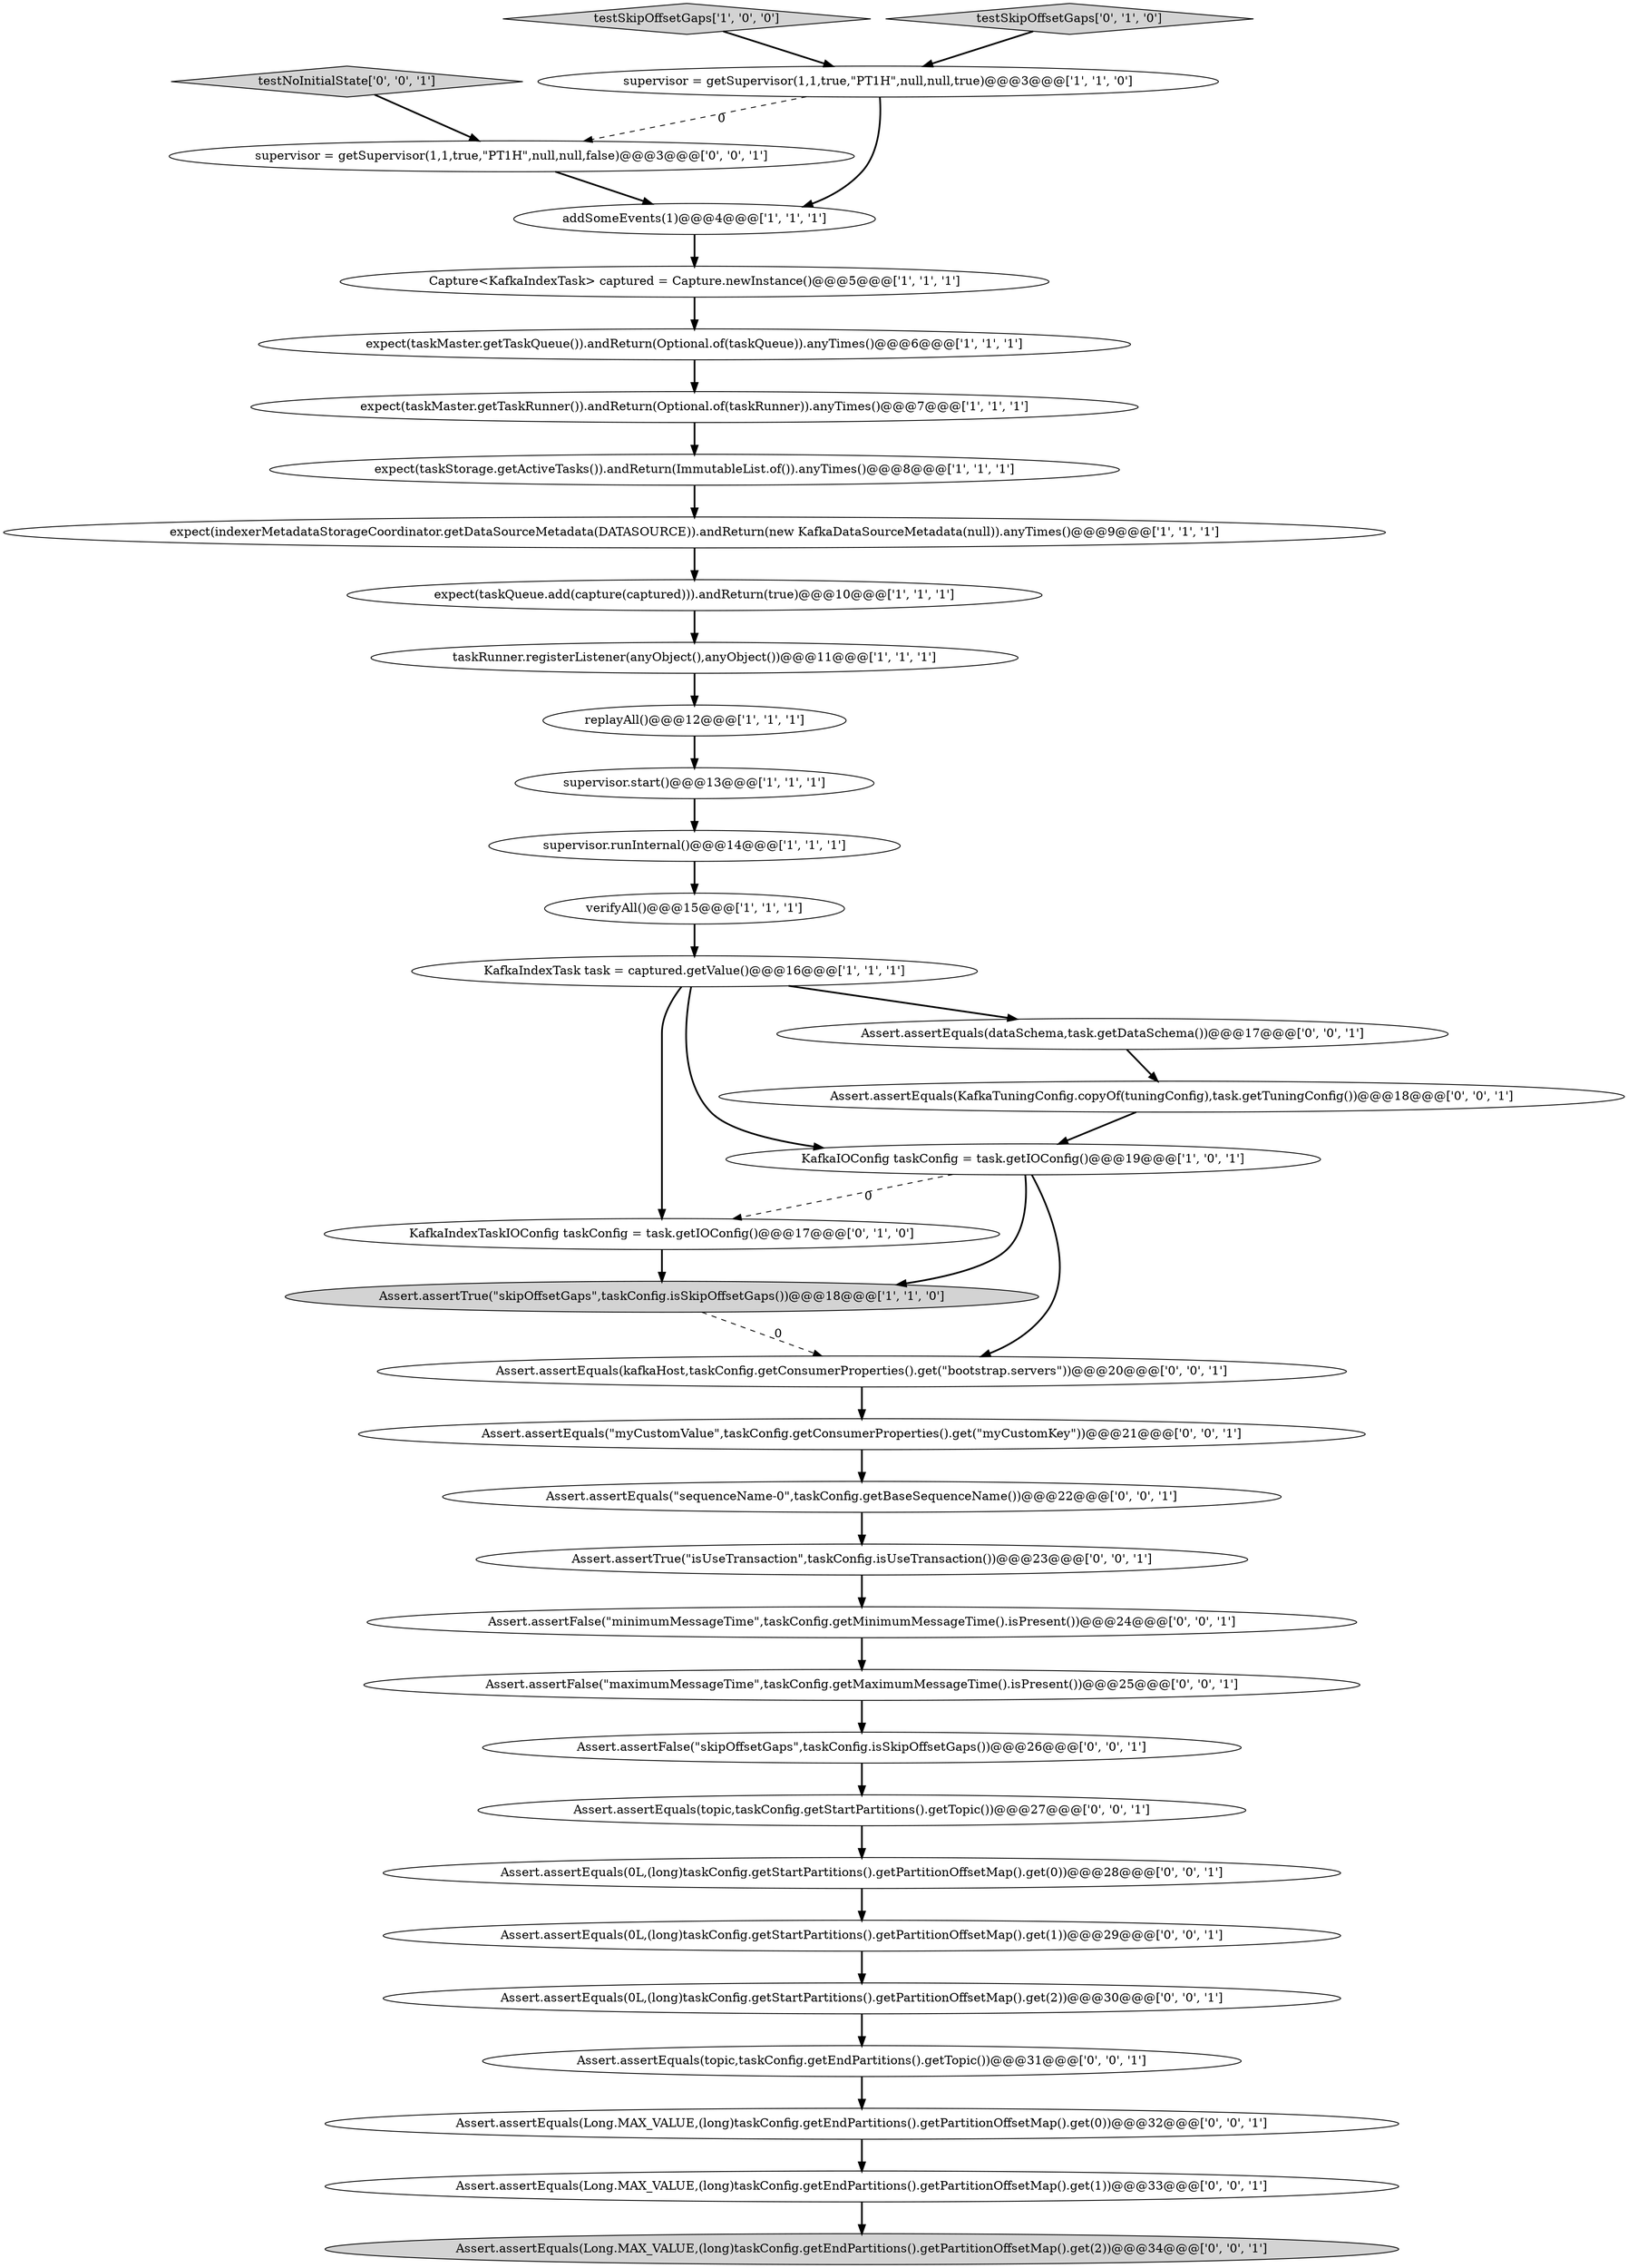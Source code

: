 digraph {
1 [style = filled, label = "expect(taskMaster.getTaskQueue()).andReturn(Optional.of(taskQueue)).anyTimes()@@@6@@@['1', '1', '1']", fillcolor = white, shape = ellipse image = "AAA0AAABBB1BBB"];
28 [style = filled, label = "testNoInitialState['0', '0', '1']", fillcolor = lightgray, shape = diamond image = "AAA0AAABBB3BBB"];
26 [style = filled, label = "Assert.assertFalse(\"minimumMessageTime\",taskConfig.getMinimumMessageTime().isPresent())@@@24@@@['0', '0', '1']", fillcolor = white, shape = ellipse image = "AAA0AAABBB3BBB"];
18 [style = filled, label = "KafkaIndexTaskIOConfig taskConfig = task.getIOConfig()@@@17@@@['0', '1', '0']", fillcolor = white, shape = ellipse image = "AAA1AAABBB2BBB"];
14 [style = filled, label = "expect(taskStorage.getActiveTasks()).andReturn(ImmutableList.of()).anyTimes()@@@8@@@['1', '1', '1']", fillcolor = white, shape = ellipse image = "AAA0AAABBB1BBB"];
36 [style = filled, label = "Assert.assertEquals(0L,(long)taskConfig.getStartPartitions().getPartitionOffsetMap().get(0))@@@28@@@['0', '0', '1']", fillcolor = white, shape = ellipse image = "AAA0AAABBB3BBB"];
27 [style = filled, label = "Assert.assertEquals(Long.MAX_VALUE,(long)taskConfig.getEndPartitions().getPartitionOffsetMap().get(2))@@@34@@@['0', '0', '1']", fillcolor = lightgray, shape = ellipse image = "AAA0AAABBB3BBB"];
15 [style = filled, label = "supervisor.runInternal()@@@14@@@['1', '1', '1']", fillcolor = white, shape = ellipse image = "AAA0AAABBB1BBB"];
10 [style = filled, label = "expect(taskQueue.add(capture(captured))).andReturn(true)@@@10@@@['1', '1', '1']", fillcolor = white, shape = ellipse image = "AAA0AAABBB1BBB"];
30 [style = filled, label = "Assert.assertFalse(\"skipOffsetGaps\",taskConfig.isSkipOffsetGaps())@@@26@@@['0', '0', '1']", fillcolor = white, shape = ellipse image = "AAA0AAABBB3BBB"];
29 [style = filled, label = "Assert.assertEquals(topic,taskConfig.getStartPartitions().getTopic())@@@27@@@['0', '0', '1']", fillcolor = white, shape = ellipse image = "AAA0AAABBB3BBB"];
4 [style = filled, label = "replayAll()@@@12@@@['1', '1', '1']", fillcolor = white, shape = ellipse image = "AAA0AAABBB1BBB"];
3 [style = filled, label = "supervisor = getSupervisor(1,1,true,\"PT1H\",null,null,true)@@@3@@@['1', '1', '0']", fillcolor = white, shape = ellipse image = "AAA0AAABBB1BBB"];
20 [style = filled, label = "Assert.assertEquals(Long.MAX_VALUE,(long)taskConfig.getEndPartitions().getPartitionOffsetMap().get(0))@@@32@@@['0', '0', '1']", fillcolor = white, shape = ellipse image = "AAA0AAABBB3BBB"];
22 [style = filled, label = "Assert.assertEquals(topic,taskConfig.getEndPartitions().getTopic())@@@31@@@['0', '0', '1']", fillcolor = white, shape = ellipse image = "AAA0AAABBB3BBB"];
13 [style = filled, label = "KafkaIOConfig taskConfig = task.getIOConfig()@@@19@@@['1', '0', '1']", fillcolor = white, shape = ellipse image = "AAA0AAABBB1BBB"];
16 [style = filled, label = "testSkipOffsetGaps['1', '0', '0']", fillcolor = lightgray, shape = diamond image = "AAA0AAABBB1BBB"];
32 [style = filled, label = "Assert.assertEquals(Long.MAX_VALUE,(long)taskConfig.getEndPartitions().getPartitionOffsetMap().get(1))@@@33@@@['0', '0', '1']", fillcolor = white, shape = ellipse image = "AAA0AAABBB3BBB"];
6 [style = filled, label = "KafkaIndexTask task = captured.getValue()@@@16@@@['1', '1', '1']", fillcolor = white, shape = ellipse image = "AAA0AAABBB1BBB"];
2 [style = filled, label = "supervisor.start()@@@13@@@['1', '1', '1']", fillcolor = white, shape = ellipse image = "AAA0AAABBB1BBB"];
33 [style = filled, label = "Assert.assertEquals(\"sequenceName-0\",taskConfig.getBaseSequenceName())@@@22@@@['0', '0', '1']", fillcolor = white, shape = ellipse image = "AAA0AAABBB3BBB"];
19 [style = filled, label = "supervisor = getSupervisor(1,1,true,\"PT1H\",null,null,false)@@@3@@@['0', '0', '1']", fillcolor = white, shape = ellipse image = "AAA0AAABBB3BBB"];
37 [style = filled, label = "Assert.assertEquals(0L,(long)taskConfig.getStartPartitions().getPartitionOffsetMap().get(2))@@@30@@@['0', '0', '1']", fillcolor = white, shape = ellipse image = "AAA0AAABBB3BBB"];
31 [style = filled, label = "Assert.assertEquals(dataSchema,task.getDataSchema())@@@17@@@['0', '0', '1']", fillcolor = white, shape = ellipse image = "AAA0AAABBB3BBB"];
11 [style = filled, label = "Assert.assertTrue(\"skipOffsetGaps\",taskConfig.isSkipOffsetGaps())@@@18@@@['1', '1', '0']", fillcolor = lightgray, shape = ellipse image = "AAA0AAABBB1BBB"];
24 [style = filled, label = "Assert.assertFalse(\"maximumMessageTime\",taskConfig.getMaximumMessageTime().isPresent())@@@25@@@['0', '0', '1']", fillcolor = white, shape = ellipse image = "AAA0AAABBB3BBB"];
7 [style = filled, label = "verifyAll()@@@15@@@['1', '1', '1']", fillcolor = white, shape = ellipse image = "AAA0AAABBB1BBB"];
9 [style = filled, label = "addSomeEvents(1)@@@4@@@['1', '1', '1']", fillcolor = white, shape = ellipse image = "AAA0AAABBB1BBB"];
5 [style = filled, label = "taskRunner.registerListener(anyObject(),anyObject())@@@11@@@['1', '1', '1']", fillcolor = white, shape = ellipse image = "AAA0AAABBB1BBB"];
12 [style = filled, label = "Capture<KafkaIndexTask> captured = Capture.newInstance()@@@5@@@['1', '1', '1']", fillcolor = white, shape = ellipse image = "AAA0AAABBB1BBB"];
8 [style = filled, label = "expect(indexerMetadataStorageCoordinator.getDataSourceMetadata(DATASOURCE)).andReturn(new KafkaDataSourceMetadata(null)).anyTimes()@@@9@@@['1', '1', '1']", fillcolor = white, shape = ellipse image = "AAA0AAABBB1BBB"];
25 [style = filled, label = "Assert.assertEquals(kafkaHost,taskConfig.getConsumerProperties().get(\"bootstrap.servers\"))@@@20@@@['0', '0', '1']", fillcolor = white, shape = ellipse image = "AAA0AAABBB3BBB"];
21 [style = filled, label = "Assert.assertEquals(KafkaTuningConfig.copyOf(tuningConfig),task.getTuningConfig())@@@18@@@['0', '0', '1']", fillcolor = white, shape = ellipse image = "AAA0AAABBB3BBB"];
23 [style = filled, label = "Assert.assertEquals(\"myCustomValue\",taskConfig.getConsumerProperties().get(\"myCustomKey\"))@@@21@@@['0', '0', '1']", fillcolor = white, shape = ellipse image = "AAA0AAABBB3BBB"];
0 [style = filled, label = "expect(taskMaster.getTaskRunner()).andReturn(Optional.of(taskRunner)).anyTimes()@@@7@@@['1', '1', '1']", fillcolor = white, shape = ellipse image = "AAA0AAABBB1BBB"];
35 [style = filled, label = "Assert.assertTrue(\"isUseTransaction\",taskConfig.isUseTransaction())@@@23@@@['0', '0', '1']", fillcolor = white, shape = ellipse image = "AAA0AAABBB3BBB"];
34 [style = filled, label = "Assert.assertEquals(0L,(long)taskConfig.getStartPartitions().getPartitionOffsetMap().get(1))@@@29@@@['0', '0', '1']", fillcolor = white, shape = ellipse image = "AAA0AAABBB3BBB"];
17 [style = filled, label = "testSkipOffsetGaps['0', '1', '0']", fillcolor = lightgray, shape = diamond image = "AAA0AAABBB2BBB"];
31->21 [style = bold, label=""];
25->23 [style = bold, label=""];
3->19 [style = dashed, label="0"];
26->24 [style = bold, label=""];
6->18 [style = bold, label=""];
13->18 [style = dashed, label="0"];
19->9 [style = bold, label=""];
13->25 [style = bold, label=""];
20->32 [style = bold, label=""];
11->25 [style = dashed, label="0"];
7->6 [style = bold, label=""];
23->33 [style = bold, label=""];
12->1 [style = bold, label=""];
28->19 [style = bold, label=""];
32->27 [style = bold, label=""];
6->13 [style = bold, label=""];
17->3 [style = bold, label=""];
22->20 [style = bold, label=""];
24->30 [style = bold, label=""];
15->7 [style = bold, label=""];
29->36 [style = bold, label=""];
30->29 [style = bold, label=""];
5->4 [style = bold, label=""];
4->2 [style = bold, label=""];
33->35 [style = bold, label=""];
13->11 [style = bold, label=""];
6->31 [style = bold, label=""];
16->3 [style = bold, label=""];
36->34 [style = bold, label=""];
3->9 [style = bold, label=""];
14->8 [style = bold, label=""];
18->11 [style = bold, label=""];
37->22 [style = bold, label=""];
0->14 [style = bold, label=""];
35->26 [style = bold, label=""];
2->15 [style = bold, label=""];
8->10 [style = bold, label=""];
10->5 [style = bold, label=""];
34->37 [style = bold, label=""];
9->12 [style = bold, label=""];
21->13 [style = bold, label=""];
1->0 [style = bold, label=""];
}
